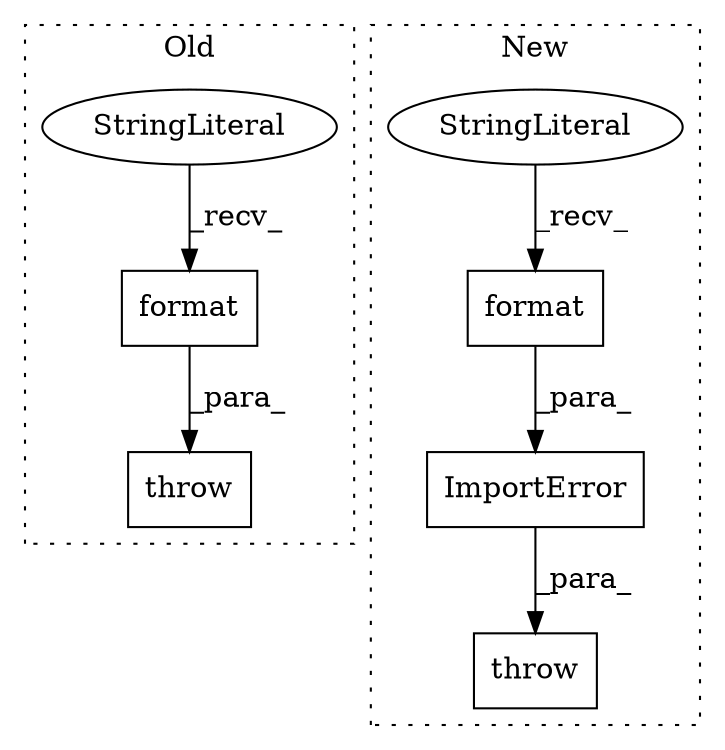 digraph G {
subgraph cluster0 {
1 [label="format" a="32" s="1872,1892" l="7,1" shape="box"];
3 [label="StringLiteral" a="45" s="1824" l="47" shape="ellipse"];
5 [label="throw" a="53" s="1806" l="6" shape="box"];
label = "Old";
style="dotted";
}
subgraph cluster1 {
2 [label="ImportError" a="32" s="1432,1510" l="12,1" shape="box"];
4 [label="throw" a="53" s="1426" l="6" shape="box"];
6 [label="format" a="32" s="1501,1509" l="7,1" shape="box"];
7 [label="StringLiteral" a="45" s="1444" l="56" shape="ellipse"];
label = "New";
style="dotted";
}
1 -> 5 [label="_para_"];
2 -> 4 [label="_para_"];
3 -> 1 [label="_recv_"];
6 -> 2 [label="_para_"];
7 -> 6 [label="_recv_"];
}